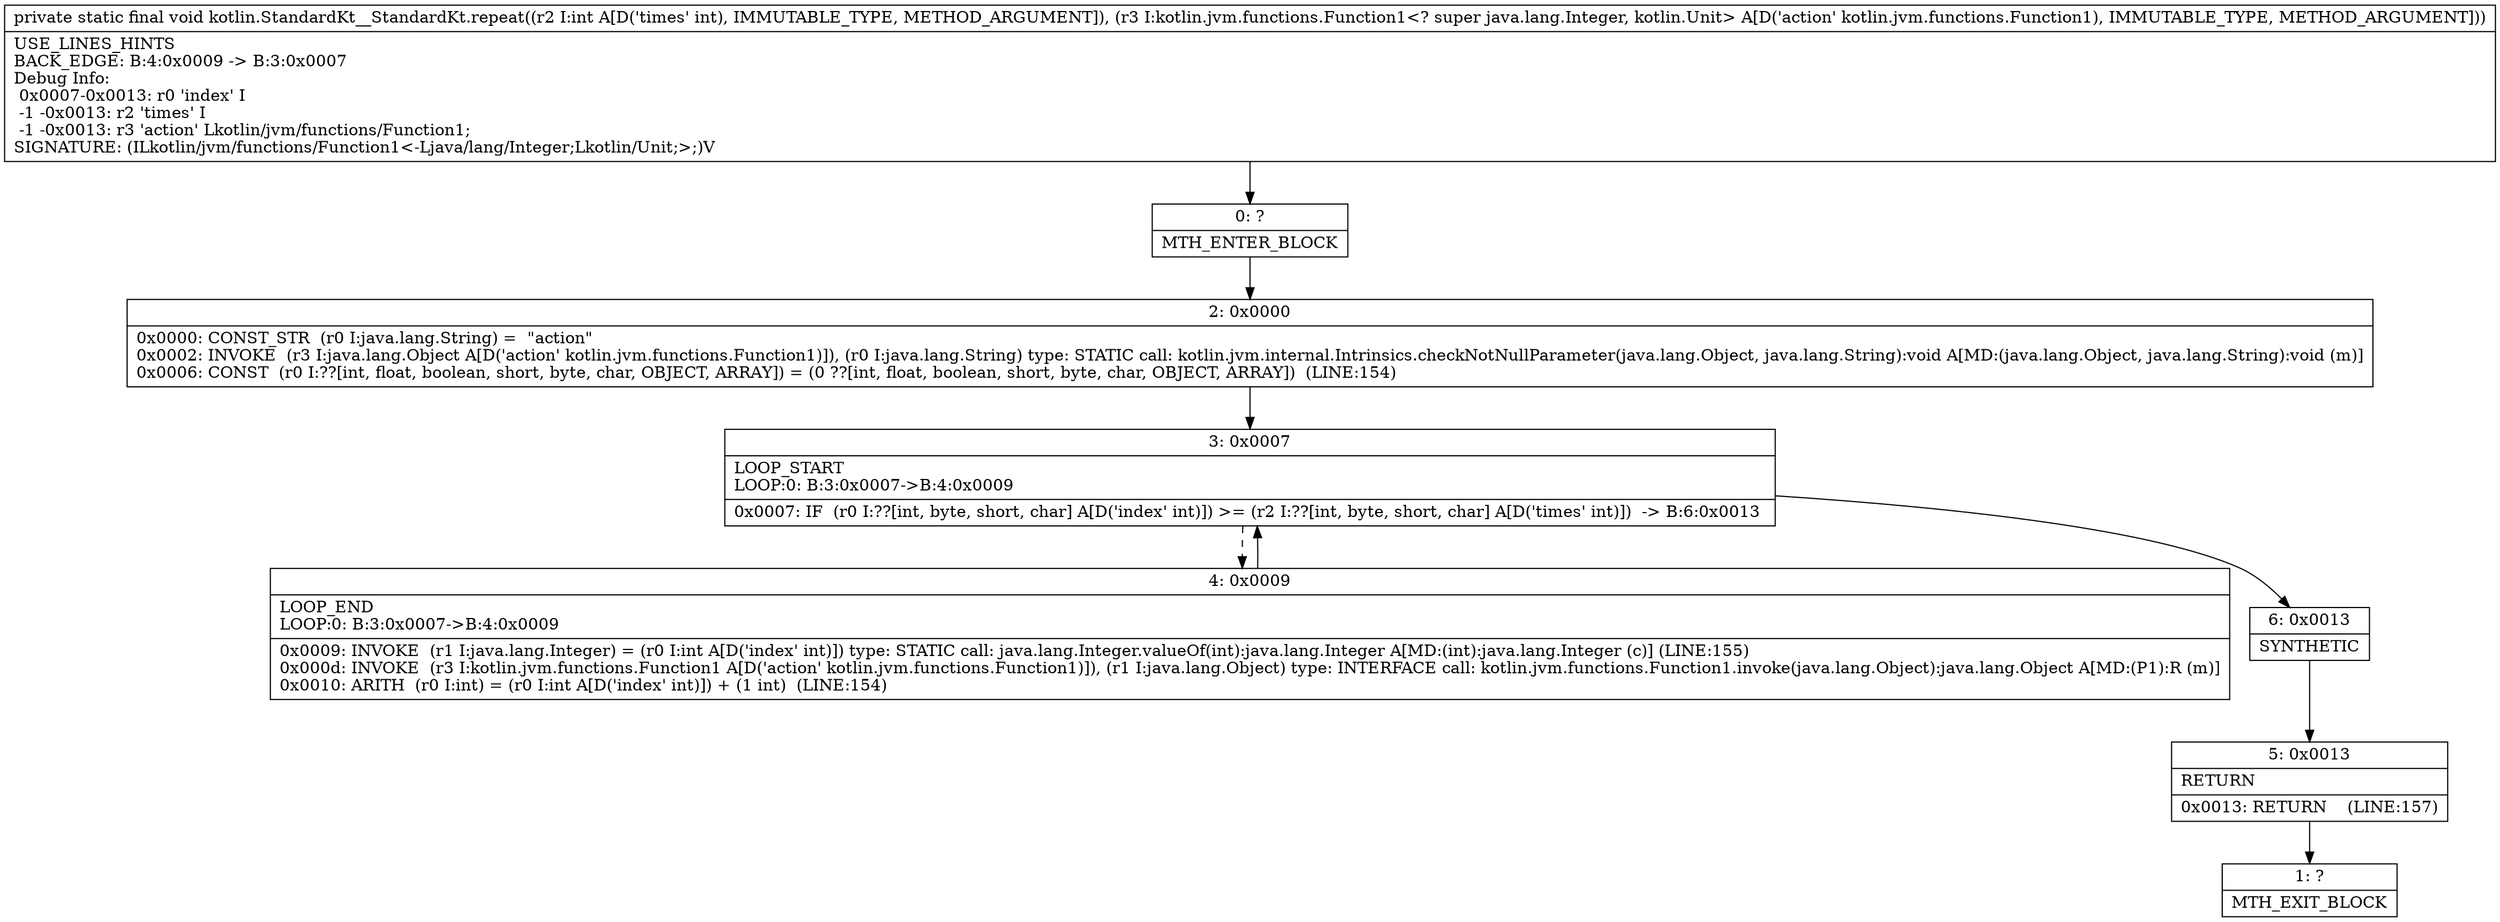 digraph "CFG forkotlin.StandardKt__StandardKt.repeat(ILkotlin\/jvm\/functions\/Function1;)V" {
Node_0 [shape=record,label="{0\:\ ?|MTH_ENTER_BLOCK\l}"];
Node_2 [shape=record,label="{2\:\ 0x0000|0x0000: CONST_STR  (r0 I:java.lang.String) =  \"action\" \l0x0002: INVOKE  (r3 I:java.lang.Object A[D('action' kotlin.jvm.functions.Function1)]), (r0 I:java.lang.String) type: STATIC call: kotlin.jvm.internal.Intrinsics.checkNotNullParameter(java.lang.Object, java.lang.String):void A[MD:(java.lang.Object, java.lang.String):void (m)]\l0x0006: CONST  (r0 I:??[int, float, boolean, short, byte, char, OBJECT, ARRAY]) = (0 ??[int, float, boolean, short, byte, char, OBJECT, ARRAY])  (LINE:154)\l}"];
Node_3 [shape=record,label="{3\:\ 0x0007|LOOP_START\lLOOP:0: B:3:0x0007\-\>B:4:0x0009\l|0x0007: IF  (r0 I:??[int, byte, short, char] A[D('index' int)]) \>= (r2 I:??[int, byte, short, char] A[D('times' int)])  \-\> B:6:0x0013 \l}"];
Node_4 [shape=record,label="{4\:\ 0x0009|LOOP_END\lLOOP:0: B:3:0x0007\-\>B:4:0x0009\l|0x0009: INVOKE  (r1 I:java.lang.Integer) = (r0 I:int A[D('index' int)]) type: STATIC call: java.lang.Integer.valueOf(int):java.lang.Integer A[MD:(int):java.lang.Integer (c)] (LINE:155)\l0x000d: INVOKE  (r3 I:kotlin.jvm.functions.Function1 A[D('action' kotlin.jvm.functions.Function1)]), (r1 I:java.lang.Object) type: INTERFACE call: kotlin.jvm.functions.Function1.invoke(java.lang.Object):java.lang.Object A[MD:(P1):R (m)]\l0x0010: ARITH  (r0 I:int) = (r0 I:int A[D('index' int)]) + (1 int)  (LINE:154)\l}"];
Node_6 [shape=record,label="{6\:\ 0x0013|SYNTHETIC\l}"];
Node_5 [shape=record,label="{5\:\ 0x0013|RETURN\l|0x0013: RETURN    (LINE:157)\l}"];
Node_1 [shape=record,label="{1\:\ ?|MTH_EXIT_BLOCK\l}"];
MethodNode[shape=record,label="{private static final void kotlin.StandardKt__StandardKt.repeat((r2 I:int A[D('times' int), IMMUTABLE_TYPE, METHOD_ARGUMENT]), (r3 I:kotlin.jvm.functions.Function1\<? super java.lang.Integer, kotlin.Unit\> A[D('action' kotlin.jvm.functions.Function1), IMMUTABLE_TYPE, METHOD_ARGUMENT]))  | USE_LINES_HINTS\lBACK_EDGE: B:4:0x0009 \-\> B:3:0x0007\lDebug Info:\l  0x0007\-0x0013: r0 'index' I\l  \-1 \-0x0013: r2 'times' I\l  \-1 \-0x0013: r3 'action' Lkotlin\/jvm\/functions\/Function1;\lSIGNATURE: (ILkotlin\/jvm\/functions\/Function1\<\-Ljava\/lang\/Integer;Lkotlin\/Unit;\>;)V\l}"];
MethodNode -> Node_0;Node_0 -> Node_2;
Node_2 -> Node_3;
Node_3 -> Node_4[style=dashed];
Node_3 -> Node_6;
Node_4 -> Node_3;
Node_6 -> Node_5;
Node_5 -> Node_1;
}

